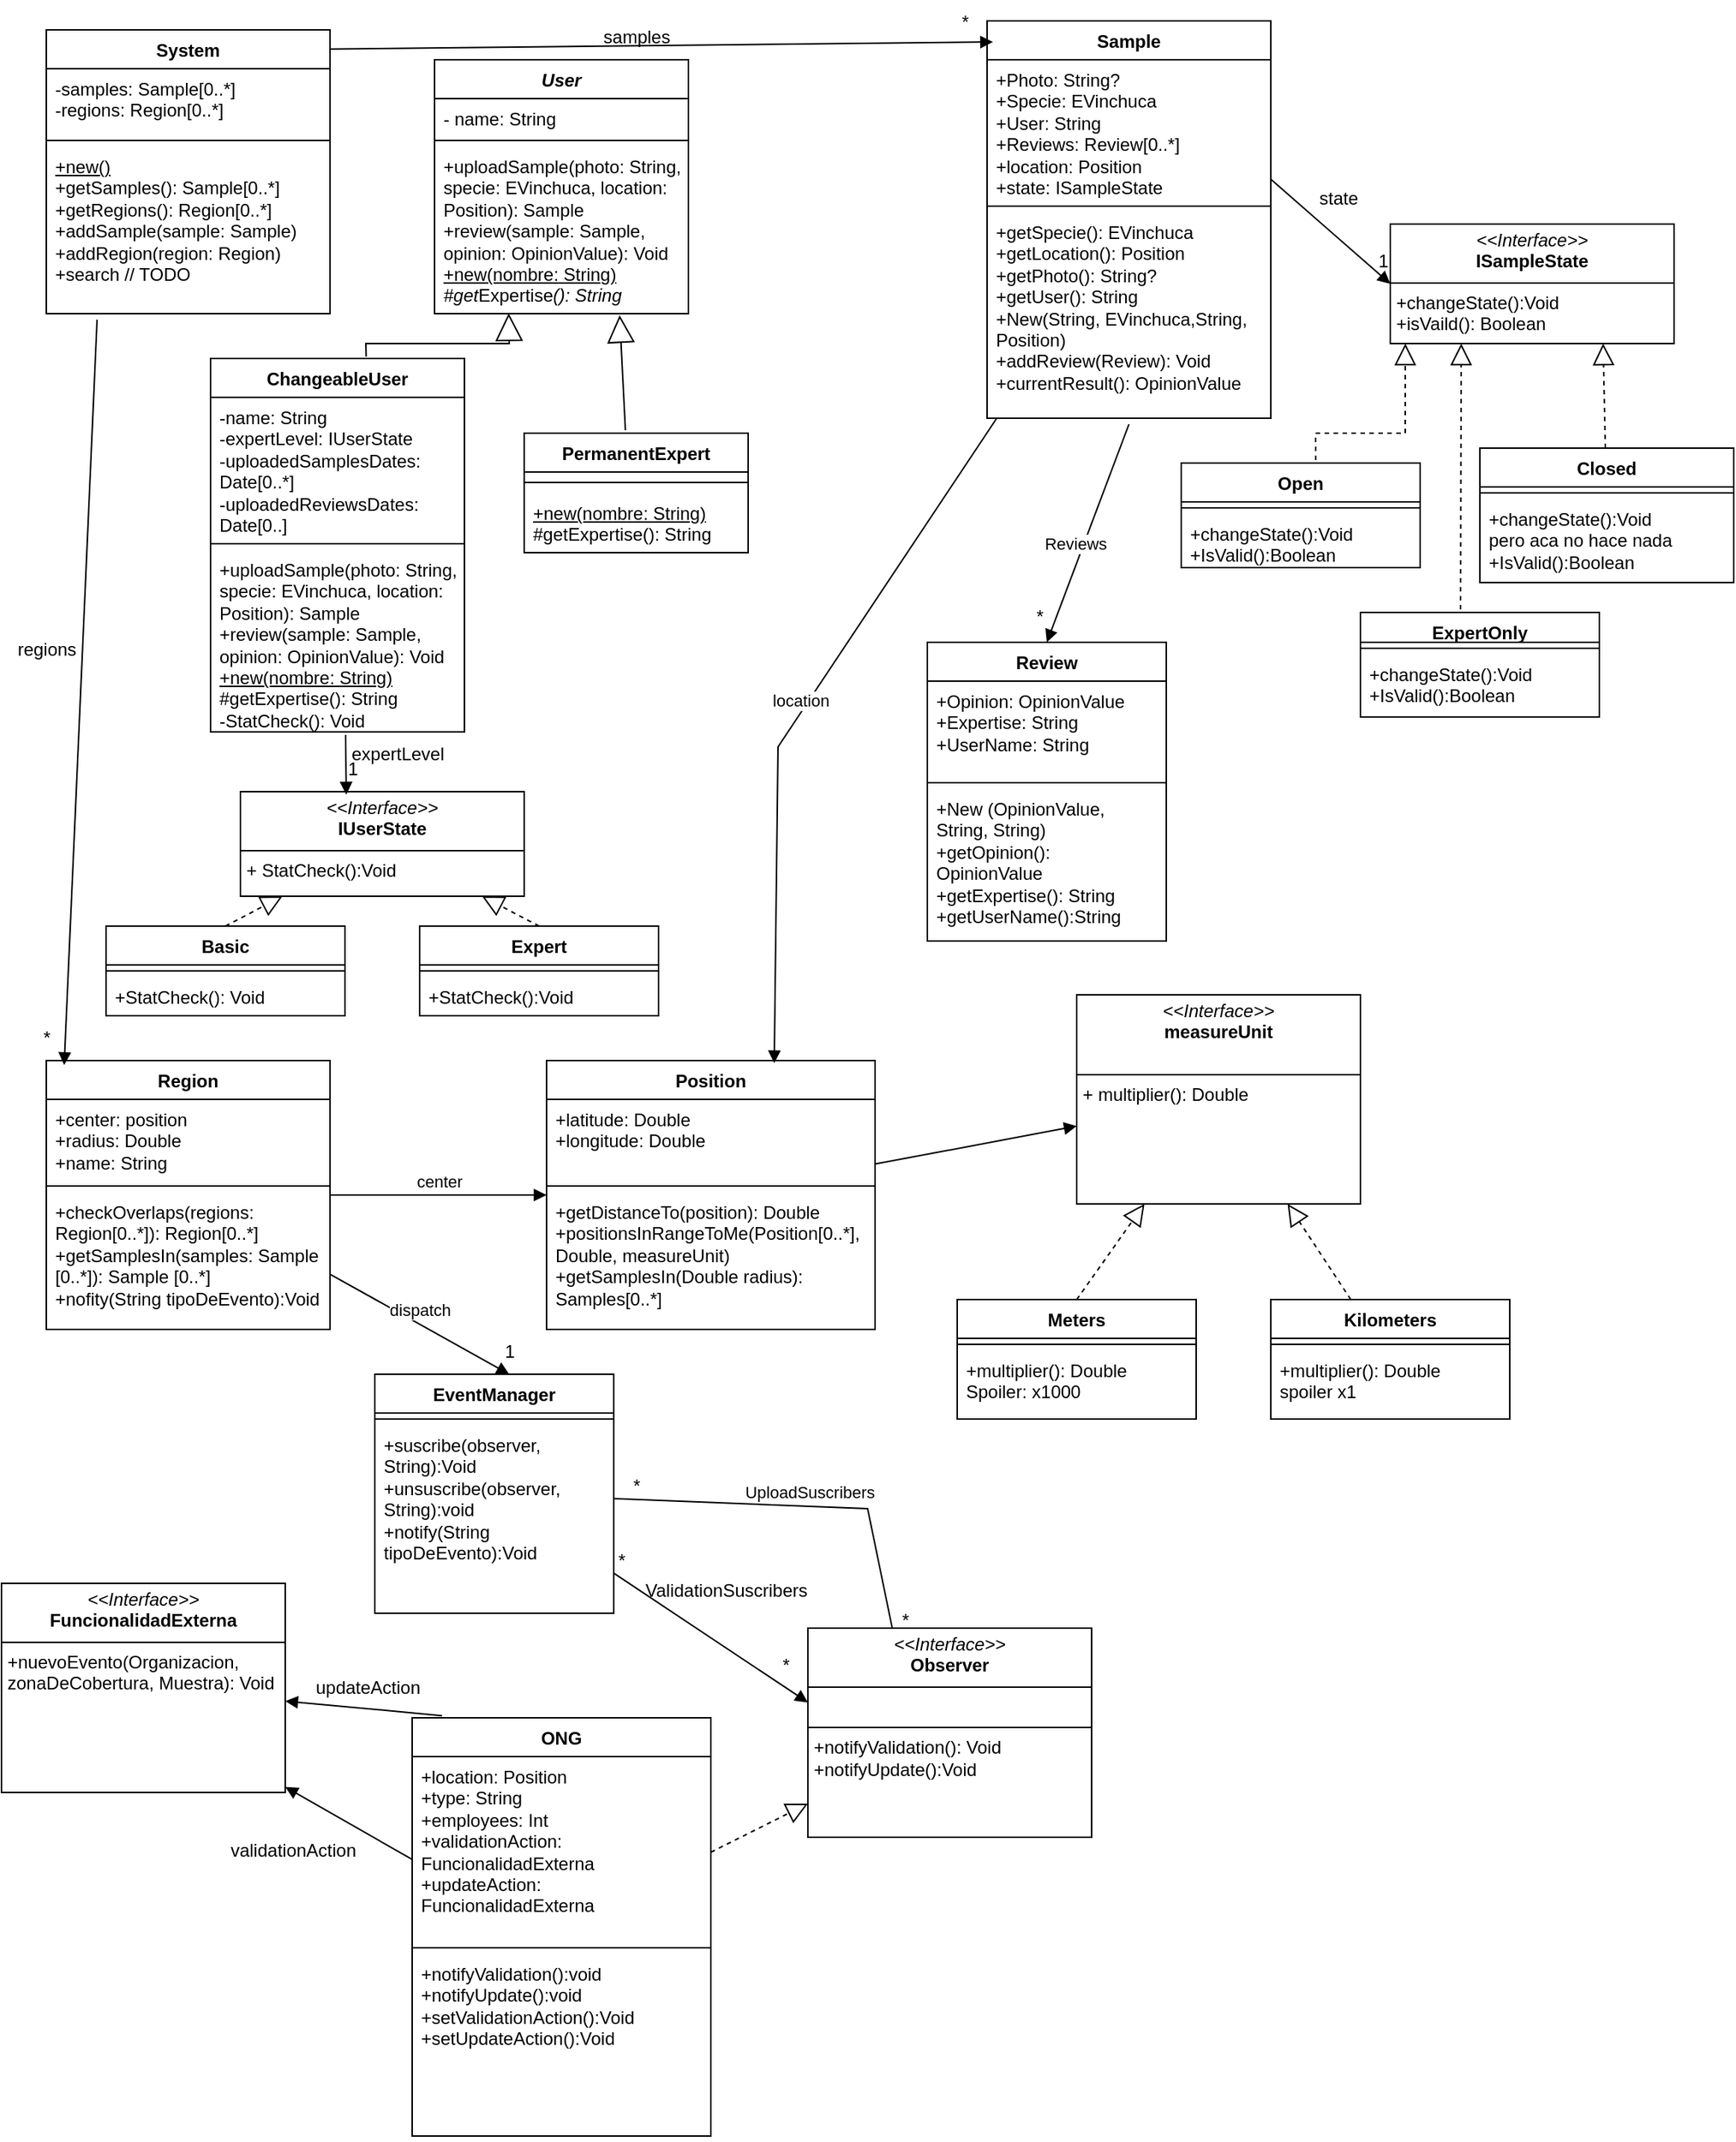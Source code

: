 <mxfile version="27.1.3">
  <diagram name="Page-1" id="e7e014a7-5840-1c2e-5031-d8a46d1fe8dd">
    <mxGraphModel dx="758" dy="395" grid="1" gridSize="10" guides="1" tooltips="1" connect="1" arrows="1" fold="1" page="1" pageScale="1" pageWidth="1169" pageHeight="826" background="none" math="0" shadow="0">
      <root>
        <mxCell id="0" />
        <mxCell id="1" parent="0" />
        <mxCell id="tpPkytNEo6JOt0em_wwv-42" value="ChangeableUser" style="swimlane;fontStyle=1;align=center;verticalAlign=top;childLayout=stackLayout;horizontal=1;startSize=26;horizontalStack=0;resizeParent=1;resizeParentMax=0;resizeLast=0;collapsible=1;marginBottom=0;whiteSpace=wrap;html=1;" parent="1" vertex="1">
          <mxGeometry x="140" y="240" width="170" height="250" as="geometry" />
        </mxCell>
        <mxCell id="tpPkytNEo6JOt0em_wwv-43" value="-name: String&lt;div&gt;-expertLevel: IUserState&lt;/div&gt;&lt;div&gt;-uploadedSamplesDates: Date[0..*]&lt;/div&gt;&lt;div&gt;-uploadedReviewsDates:&lt;br&gt;Date[0..]&lt;/div&gt;" style="text;strokeColor=none;fillColor=none;align=left;verticalAlign=top;spacingLeft=4;spacingRight=4;overflow=hidden;rotatable=0;points=[[0,0.5],[1,0.5]];portConstraint=eastwest;whiteSpace=wrap;html=1;" parent="tpPkytNEo6JOt0em_wwv-42" vertex="1">
          <mxGeometry y="26" width="170" height="94" as="geometry" />
        </mxCell>
        <mxCell id="tpPkytNEo6JOt0em_wwv-44" value="" style="line;strokeWidth=1;fillColor=none;align=left;verticalAlign=middle;spacingTop=-1;spacingLeft=3;spacingRight=3;rotatable=0;labelPosition=right;points=[];portConstraint=eastwest;strokeColor=inherit;" parent="tpPkytNEo6JOt0em_wwv-42" vertex="1">
          <mxGeometry y="120" width="170" height="8" as="geometry" />
        </mxCell>
        <mxCell id="tpPkytNEo6JOt0em_wwv-45" value="+uploadSample(photo: String, specie: EVinchuca, location: Position): Sample&lt;div&gt;+review(sample: Sample, opinion: OpinionValue): Void&amp;nbsp;&lt;/div&gt;&lt;div&gt;&lt;u style=&quot;background-color: transparent; color: light-dark(rgb(0, 0, 0), rgb(255, 255, 255));&quot;&gt;+new(nombre: String)&lt;/u&gt;&lt;/div&gt;&lt;div&gt;#getExpertise(): String&lt;br&gt;&lt;div&gt;-StatCheck(): Void&lt;/div&gt;&lt;div&gt;&lt;br&gt;&lt;/div&gt;&lt;u&gt;&lt;/u&gt;&lt;/div&gt;" style="text;strokeColor=none;fillColor=none;align=left;verticalAlign=top;spacingLeft=4;spacingRight=4;overflow=hidden;rotatable=0;points=[[0,0.5],[1,0.5]];portConstraint=eastwest;whiteSpace=wrap;html=1;" parent="tpPkytNEo6JOt0em_wwv-42" vertex="1">
          <mxGeometry y="128" width="170" height="122" as="geometry" />
        </mxCell>
        <mxCell id="tpPkytNEo6JOt0em_wwv-70" value="PermanentExpert" style="swimlane;fontStyle=1;align=center;verticalAlign=top;childLayout=stackLayout;horizontal=1;startSize=26;horizontalStack=0;resizeParent=1;resizeParentMax=0;resizeLast=0;collapsible=1;marginBottom=0;whiteSpace=wrap;html=1;" parent="1" vertex="1">
          <mxGeometry x="350" y="290" width="150" height="80" as="geometry" />
        </mxCell>
        <mxCell id="tpPkytNEo6JOt0em_wwv-72" value="" style="line;strokeWidth=1;fillColor=none;align=left;verticalAlign=middle;spacingTop=-1;spacingLeft=3;spacingRight=3;rotatable=0;labelPosition=right;points=[];portConstraint=eastwest;strokeColor=inherit;" parent="tpPkytNEo6JOt0em_wwv-70" vertex="1">
          <mxGeometry y="26" width="150" height="14" as="geometry" />
        </mxCell>
        <mxCell id="tpPkytNEo6JOt0em_wwv-73" value="&lt;u&gt;+new(nombre: String)&lt;/u&gt;&lt;div&gt;#getExpertise(): String&lt;u&gt;&lt;/u&gt;&lt;/div&gt;" style="text;strokeColor=none;fillColor=none;align=left;verticalAlign=top;spacingLeft=4;spacingRight=4;overflow=hidden;rotatable=0;points=[[0,0.5],[1,0.5]];portConstraint=eastwest;whiteSpace=wrap;html=1;" parent="tpPkytNEo6JOt0em_wwv-70" vertex="1">
          <mxGeometry y="40" width="150" height="40" as="geometry" />
        </mxCell>
        <mxCell id="tpPkytNEo6JOt0em_wwv-74" value="" style="endArrow=block;endSize=16;endFill=0;html=1;rounded=0;exitX=0.452;exitY=-0.025;exitDx=0;exitDy=0;exitPerimeter=0;entryX=0.729;entryY=1.009;entryDx=0;entryDy=0;entryPerimeter=0;" parent="1" source="tpPkytNEo6JOt0em_wwv-70" target="BQdXxYl9WR7NeATj-TeP-13" edge="1">
          <mxGeometry x="-0.013" width="160" relative="1" as="geometry">
            <mxPoint x="410" y="210" as="sourcePoint" />
            <mxPoint x="306" y="230" as="targetPoint" />
            <mxPoint as="offset" />
          </mxGeometry>
        </mxCell>
        <mxCell id="tpPkytNEo6JOt0em_wwv-77" value="Sample" style="swimlane;fontStyle=1;align=center;verticalAlign=top;childLayout=stackLayout;horizontal=1;startSize=26;horizontalStack=0;resizeParent=1;resizeParentMax=0;resizeLast=0;collapsible=1;marginBottom=0;whiteSpace=wrap;html=1;" parent="1" vertex="1">
          <mxGeometry x="660" y="14" width="190" height="266" as="geometry" />
        </mxCell>
        <mxCell id="tpPkytNEo6JOt0em_wwv-78" value="+Photo: String?&lt;div&gt;+Specie: EVinchuca&lt;br&gt;+User: String&lt;/div&gt;&lt;div&gt;+Reviews: Review[0..*]&lt;/div&gt;&lt;div&gt;+location: Position&lt;/div&gt;&lt;div&gt;+state: ISampleState&lt;/div&gt;" style="text;strokeColor=none;fillColor=none;align=left;verticalAlign=top;spacingLeft=4;spacingRight=4;overflow=hidden;rotatable=0;points=[[0,0.5],[1,0.5]];portConstraint=eastwest;whiteSpace=wrap;html=1;" parent="tpPkytNEo6JOt0em_wwv-77" vertex="1">
          <mxGeometry y="26" width="190" height="94" as="geometry" />
        </mxCell>
        <mxCell id="tpPkytNEo6JOt0em_wwv-79" value="" style="line;strokeWidth=1;fillColor=none;align=left;verticalAlign=middle;spacingTop=-1;spacingLeft=3;spacingRight=3;rotatable=0;labelPosition=right;points=[];portConstraint=eastwest;strokeColor=inherit;" parent="tpPkytNEo6JOt0em_wwv-77" vertex="1">
          <mxGeometry y="120" width="190" height="8" as="geometry" />
        </mxCell>
        <mxCell id="tpPkytNEo6JOt0em_wwv-80" value="+getSpecie(): EVinchuca&lt;div&gt;+getLocation(): Position&lt;/div&gt;&lt;div&gt;+getPhoto(): String?&lt;/div&gt;&lt;div&gt;+getUser(): String&lt;/div&gt;&lt;div&gt;+New(String, EVinchuca,String, Position)&lt;/div&gt;&lt;div&gt;+addReview(Review): Void&lt;br&gt;&lt;div&gt;+currentResult(): OpinionValue&lt;/div&gt;&lt;/div&gt;" style="text;strokeColor=none;fillColor=none;align=left;verticalAlign=top;spacingLeft=4;spacingRight=4;overflow=hidden;rotatable=0;points=[[0,0.5],[1,0.5]];portConstraint=eastwest;whiteSpace=wrap;html=1;" parent="tpPkytNEo6JOt0em_wwv-77" vertex="1">
          <mxGeometry y="128" width="190" height="138" as="geometry" />
        </mxCell>
        <mxCell id="tpPkytNEo6JOt0em_wwv-81" value="Review" style="swimlane;fontStyle=1;align=center;verticalAlign=top;childLayout=stackLayout;horizontal=1;startSize=26;horizontalStack=0;resizeParent=1;resizeParentMax=0;resizeLast=0;collapsible=1;marginBottom=0;whiteSpace=wrap;html=1;" parent="1" vertex="1">
          <mxGeometry x="620" y="430" width="160" height="200" as="geometry" />
        </mxCell>
        <mxCell id="tpPkytNEo6JOt0em_wwv-82" value="+Opinion: OpinionValue&lt;div&gt;+Expertise: String&lt;/div&gt;&lt;div&gt;+UserName: String&lt;/div&gt;" style="text;strokeColor=none;fillColor=none;align=left;verticalAlign=top;spacingLeft=4;spacingRight=4;overflow=hidden;rotatable=0;points=[[0,0.5],[1,0.5]];portConstraint=eastwest;whiteSpace=wrap;html=1;" parent="tpPkytNEo6JOt0em_wwv-81" vertex="1">
          <mxGeometry y="26" width="160" height="64" as="geometry" />
        </mxCell>
        <mxCell id="tpPkytNEo6JOt0em_wwv-83" value="" style="line;strokeWidth=1;fillColor=none;align=left;verticalAlign=middle;spacingTop=-1;spacingLeft=3;spacingRight=3;rotatable=0;labelPosition=right;points=[];portConstraint=eastwest;strokeColor=inherit;" parent="tpPkytNEo6JOt0em_wwv-81" vertex="1">
          <mxGeometry y="90" width="160" height="8" as="geometry" />
        </mxCell>
        <mxCell id="tpPkytNEo6JOt0em_wwv-84" value="+New (OpinionValue, String, String)&lt;div&gt;+getOpinion(): OpinionValue&lt;/div&gt;&lt;div&gt;+getExpertise(): String&lt;/div&gt;&lt;div&gt;+getUserName():String&lt;/div&gt;" style="text;strokeColor=none;fillColor=none;align=left;verticalAlign=top;spacingLeft=4;spacingRight=4;overflow=hidden;rotatable=0;points=[[0,0.5],[1,0.5]];portConstraint=eastwest;whiteSpace=wrap;html=1;" parent="tpPkytNEo6JOt0em_wwv-81" vertex="1">
          <mxGeometry y="98" width="160" height="102" as="geometry" />
        </mxCell>
        <mxCell id="tpPkytNEo6JOt0em_wwv-86" value="" style="html=1;verticalAlign=bottom;endArrow=block;curved=0;rounded=0;exitX=0.5;exitY=1.029;exitDx=0;exitDy=0;exitPerimeter=0;entryX=0.5;entryY=0;entryDx=0;entryDy=0;" parent="1" edge="1" target="tpPkytNEo6JOt0em_wwv-81" source="tpPkytNEo6JOt0em_wwv-80">
          <mxGeometry width="80" relative="1" as="geometry">
            <mxPoint x="679.5" y="325.996" as="sourcePoint" />
            <mxPoint x="680" y="427" as="targetPoint" />
          </mxGeometry>
        </mxCell>
        <mxCell id="tpPkytNEo6JOt0em_wwv-89" value="Reviews" style="edgeLabel;html=1;align=center;verticalAlign=middle;resizable=0;points=[];" parent="tpPkytNEo6JOt0em_wwv-86" vertex="1" connectable="0">
          <mxGeometry x="0.308" y="1" relative="1" as="geometry">
            <mxPoint x="-1" y="-16" as="offset" />
          </mxGeometry>
        </mxCell>
        <mxCell id="tpPkytNEo6JOt0em_wwv-90" value="*" style="text;html=1;align=center;verticalAlign=middle;resizable=0;points=[];autosize=1;strokeColor=none;fillColor=none;" parent="1" vertex="1">
          <mxGeometry x="680" y="398" width="30" height="30" as="geometry" />
        </mxCell>
        <mxCell id="tpPkytNEo6JOt0em_wwv-95" value="&lt;p style=&quot;margin:0px;margin-top:4px;text-align:center;&quot;&gt;&lt;i&gt;&amp;lt;&amp;lt;Interface&amp;gt;&amp;gt;&lt;/i&gt;&lt;br&gt;&lt;b&gt;IUserState&lt;/b&gt;&lt;/p&gt;&lt;hr size=&quot;1&quot; style=&quot;border-style:solid;&quot;&gt;&lt;p style=&quot;margin:0px;margin-left:4px;&quot;&gt;+ StatCheck():Void&lt;/p&gt;" style="verticalAlign=top;align=left;overflow=fill;html=1;whiteSpace=wrap;" parent="1" vertex="1">
          <mxGeometry x="160" y="530" width="190" height="70" as="geometry" />
        </mxCell>
        <mxCell id="tpPkytNEo6JOt0em_wwv-96" value="Expert" style="swimlane;fontStyle=1;align=center;verticalAlign=top;childLayout=stackLayout;horizontal=1;startSize=26;horizontalStack=0;resizeParent=1;resizeParentMax=0;resizeLast=0;collapsible=1;marginBottom=0;whiteSpace=wrap;html=1;" parent="1" vertex="1">
          <mxGeometry x="280" y="620" width="160" height="60" as="geometry" />
        </mxCell>
        <mxCell id="tpPkytNEo6JOt0em_wwv-98" value="" style="line;strokeWidth=1;fillColor=none;align=left;verticalAlign=middle;spacingTop=-1;spacingLeft=3;spacingRight=3;rotatable=0;labelPosition=right;points=[];portConstraint=eastwest;strokeColor=inherit;" parent="tpPkytNEo6JOt0em_wwv-96" vertex="1">
          <mxGeometry y="26" width="160" height="8" as="geometry" />
        </mxCell>
        <mxCell id="tpPkytNEo6JOt0em_wwv-99" value="+StatCheck():Void" style="text;strokeColor=none;fillColor=none;align=left;verticalAlign=top;spacingLeft=4;spacingRight=4;overflow=hidden;rotatable=0;points=[[0,0.5],[1,0.5]];portConstraint=eastwest;whiteSpace=wrap;html=1;" parent="tpPkytNEo6JOt0em_wwv-96" vertex="1">
          <mxGeometry y="34" width="160" height="26" as="geometry" />
        </mxCell>
        <mxCell id="tpPkytNEo6JOt0em_wwv-100" value="Basic" style="swimlane;fontStyle=1;align=center;verticalAlign=top;childLayout=stackLayout;horizontal=1;startSize=26;horizontalStack=0;resizeParent=1;resizeParentMax=0;resizeLast=0;collapsible=1;marginBottom=0;whiteSpace=wrap;html=1;" parent="1" vertex="1">
          <mxGeometry x="70" y="620" width="160" height="60" as="geometry" />
        </mxCell>
        <mxCell id="tpPkytNEo6JOt0em_wwv-102" value="" style="line;strokeWidth=1;fillColor=none;align=left;verticalAlign=middle;spacingTop=-1;spacingLeft=3;spacingRight=3;rotatable=0;labelPosition=right;points=[];portConstraint=eastwest;strokeColor=inherit;" parent="tpPkytNEo6JOt0em_wwv-100" vertex="1">
          <mxGeometry y="26" width="160" height="8" as="geometry" />
        </mxCell>
        <mxCell id="tpPkytNEo6JOt0em_wwv-103" value="+StatCheck(): Void" style="text;strokeColor=none;fillColor=none;align=left;verticalAlign=top;spacingLeft=4;spacingRight=4;overflow=hidden;rotatable=0;points=[[0,0.5],[1,0.5]];portConstraint=eastwest;whiteSpace=wrap;html=1;" parent="tpPkytNEo6JOt0em_wwv-100" vertex="1">
          <mxGeometry y="34" width="160" height="26" as="geometry" />
        </mxCell>
        <mxCell id="tpPkytNEo6JOt0em_wwv-106" value="" style="endArrow=block;dashed=1;endFill=0;endSize=12;html=1;rounded=0;exitX=0.5;exitY=0;exitDx=0;exitDy=0;" parent="1" source="tpPkytNEo6JOt0em_wwv-100" target="tpPkytNEo6JOt0em_wwv-95" edge="1">
          <mxGeometry width="160" relative="1" as="geometry">
            <mxPoint x="340" y="330" as="sourcePoint" />
            <mxPoint x="500" y="330" as="targetPoint" />
          </mxGeometry>
        </mxCell>
        <mxCell id="tpPkytNEo6JOt0em_wwv-108" value="" style="endArrow=block;dashed=1;endFill=0;endSize=12;html=1;rounded=0;exitX=0.5;exitY=0;exitDx=0;exitDy=0;" parent="1" source="tpPkytNEo6JOt0em_wwv-96" target="tpPkytNEo6JOt0em_wwv-95" edge="1">
          <mxGeometry width="160" relative="1" as="geometry">
            <mxPoint x="340" y="330" as="sourcePoint" />
            <mxPoint x="500" y="330" as="targetPoint" />
          </mxGeometry>
        </mxCell>
        <mxCell id="tpPkytNEo6JOt0em_wwv-114" value="&lt;p style=&quot;margin:0px;margin-top:4px;text-align:center;&quot;&gt;&lt;i&gt;&amp;lt;&amp;lt;Interface&amp;gt;&amp;gt;&lt;/i&gt;&lt;br&gt;&lt;b&gt;ISampleState&lt;/b&gt;&lt;/p&gt;&lt;hr size=&quot;1&quot; style=&quot;border-style:solid;&quot;&gt;&lt;p style=&quot;margin:0px;margin-left:4px;&quot;&gt;+changeState():Void&lt;/p&gt;&lt;p style=&quot;margin:0px;margin-left:4px;&quot;&gt;+isVaild(): Boolean&lt;/p&gt;" style="verticalAlign=top;align=left;overflow=fill;html=1;whiteSpace=wrap;" parent="1" vertex="1">
          <mxGeometry x="930" y="150" width="190" height="80" as="geometry" />
        </mxCell>
        <mxCell id="tpPkytNEo6JOt0em_wwv-115" value="" style="endArrow=block;dashed=1;endFill=0;endSize=12;html=1;rounded=0;exitX=0.563;exitY=-0.029;exitDx=0;exitDy=0;exitPerimeter=0;entryX=0.053;entryY=1;entryDx=0;entryDy=0;entryPerimeter=0;" parent="1" target="tpPkytNEo6JOt0em_wwv-114" edge="1" source="tpPkytNEo6JOt0em_wwv-120">
          <mxGeometry width="160" relative="1" as="geometry">
            <mxPoint x="860" y="260" as="sourcePoint" />
            <mxPoint x="940" y="240" as="targetPoint" />
            <Array as="points">
              <mxPoint x="880" y="290" />
              <mxPoint x="940" y="290" />
            </Array>
          </mxGeometry>
        </mxCell>
        <mxCell id="tpPkytNEo6JOt0em_wwv-116" value="" style="endArrow=block;dashed=1;endFill=0;endSize=12;html=1;rounded=0;exitX=0.419;exitY=-0.029;exitDx=0;exitDy=0;exitPerimeter=0;entryX=0.25;entryY=1;entryDx=0;entryDy=0;" parent="1" target="tpPkytNEo6JOt0em_wwv-114" edge="1" source="tpPkytNEo6JOt0em_wwv-117">
          <mxGeometry width="160" relative="1" as="geometry">
            <mxPoint x="1050" y="260" as="sourcePoint" />
            <mxPoint x="964" y="190" as="targetPoint" />
          </mxGeometry>
        </mxCell>
        <mxCell id="tpPkytNEo6JOt0em_wwv-117" value="ExpertOnly" style="swimlane;fontStyle=1;align=center;verticalAlign=top;childLayout=stackLayout;horizontal=1;startSize=20;horizontalStack=0;resizeParent=1;resizeParentMax=0;resizeLast=0;collapsible=1;marginBottom=0;whiteSpace=wrap;html=1;" parent="1" vertex="1">
          <mxGeometry x="910" y="410" width="160" height="70" as="geometry" />
        </mxCell>
        <mxCell id="tpPkytNEo6JOt0em_wwv-118" value="" style="line;strokeWidth=1;fillColor=none;align=left;verticalAlign=middle;spacingTop=-1;spacingLeft=3;spacingRight=3;rotatable=0;labelPosition=right;points=[];portConstraint=eastwest;strokeColor=inherit;" parent="tpPkytNEo6JOt0em_wwv-117" vertex="1">
          <mxGeometry y="20" width="160" height="8" as="geometry" />
        </mxCell>
        <mxCell id="tpPkytNEo6JOt0em_wwv-119" value="+changeState():Void&lt;div&gt;+IsValid():Boolean&lt;/div&gt;" style="text;strokeColor=none;fillColor=none;align=left;verticalAlign=top;spacingLeft=4;spacingRight=4;overflow=hidden;rotatable=0;points=[[0,0.5],[1,0.5]];portConstraint=eastwest;whiteSpace=wrap;html=1;" parent="tpPkytNEo6JOt0em_wwv-117" vertex="1">
          <mxGeometry y="28" width="160" height="42" as="geometry" />
        </mxCell>
        <mxCell id="tpPkytNEo6JOt0em_wwv-120" value="Open" style="swimlane;fontStyle=1;align=center;verticalAlign=top;childLayout=stackLayout;horizontal=1;startSize=26;horizontalStack=0;resizeParent=1;resizeParentMax=0;resizeLast=0;collapsible=1;marginBottom=0;whiteSpace=wrap;html=1;" parent="1" vertex="1">
          <mxGeometry x="790" y="310" width="160" height="70" as="geometry" />
        </mxCell>
        <mxCell id="tpPkytNEo6JOt0em_wwv-121" value="" style="line;strokeWidth=1;fillColor=none;align=left;verticalAlign=middle;spacingTop=-1;spacingLeft=3;spacingRight=3;rotatable=0;labelPosition=right;points=[];portConstraint=eastwest;strokeColor=inherit;" parent="tpPkytNEo6JOt0em_wwv-120" vertex="1">
          <mxGeometry y="26" width="160" height="8" as="geometry" />
        </mxCell>
        <mxCell id="tpPkytNEo6JOt0em_wwv-122" value="+changeState():Void&lt;div&gt;+IsValid():Boolean&lt;/div&gt;" style="text;strokeColor=none;fillColor=none;align=left;verticalAlign=top;spacingLeft=4;spacingRight=4;overflow=hidden;rotatable=0;points=[[0,0.5],[1,0.5]];portConstraint=eastwest;whiteSpace=wrap;html=1;" parent="tpPkytNEo6JOt0em_wwv-120" vertex="1">
          <mxGeometry y="34" width="160" height="36" as="geometry" />
        </mxCell>
        <mxCell id="tpPkytNEo6JOt0em_wwv-124" value="" style="html=1;verticalAlign=bottom;endArrow=block;curved=0;rounded=0;exitX=1;exitY=0.851;exitDx=0;exitDy=0;exitPerimeter=0;entryX=0;entryY=0.5;entryDx=0;entryDy=0;" parent="1" source="tpPkytNEo6JOt0em_wwv-78" target="tpPkytNEo6JOt0em_wwv-114" edge="1">
          <mxGeometry width="80" relative="1" as="geometry">
            <mxPoint x="890" y="110" as="sourcePoint" />
            <mxPoint x="880" y="140" as="targetPoint" />
          </mxGeometry>
        </mxCell>
        <mxCell id="tpPkytNEo6JOt0em_wwv-125" value="Closed" style="swimlane;fontStyle=1;align=center;verticalAlign=top;childLayout=stackLayout;horizontal=1;startSize=26;horizontalStack=0;resizeParent=1;resizeParentMax=0;resizeLast=0;collapsible=1;marginBottom=0;whiteSpace=wrap;html=1;" parent="1" vertex="1">
          <mxGeometry x="990" y="300" width="170" height="90" as="geometry" />
        </mxCell>
        <mxCell id="tpPkytNEo6JOt0em_wwv-127" value="" style="line;strokeWidth=1;fillColor=none;align=left;verticalAlign=middle;spacingTop=-1;spacingLeft=3;spacingRight=3;rotatable=0;labelPosition=right;points=[];portConstraint=eastwest;strokeColor=inherit;" parent="tpPkytNEo6JOt0em_wwv-125" vertex="1">
          <mxGeometry y="26" width="170" height="8" as="geometry" />
        </mxCell>
        <mxCell id="tpPkytNEo6JOt0em_wwv-128" value="+changeState():Void&lt;div&gt;pero aca no hace nada&lt;/div&gt;&lt;div&gt;+IsValid():Boolean&lt;/div&gt;" style="text;strokeColor=none;fillColor=none;align=left;verticalAlign=top;spacingLeft=4;spacingRight=4;overflow=hidden;rotatable=0;points=[[0,0.5],[1,0.5]];portConstraint=eastwest;whiteSpace=wrap;html=1;" parent="tpPkytNEo6JOt0em_wwv-125" vertex="1">
          <mxGeometry y="34" width="170" height="56" as="geometry" />
        </mxCell>
        <mxCell id="tpPkytNEo6JOt0em_wwv-129" value="" style="endArrow=block;dashed=1;endFill=0;endSize=12;html=1;rounded=0;entryX=0.75;entryY=1;entryDx=0;entryDy=0;" parent="1" source="tpPkytNEo6JOt0em_wwv-125" target="tpPkytNEo6JOt0em_wwv-114" edge="1">
          <mxGeometry width="160" relative="1" as="geometry">
            <mxPoint x="930" y="413" as="sourcePoint" />
            <mxPoint x="1090" y="413" as="targetPoint" />
          </mxGeometry>
        </mxCell>
        <mxCell id="tpPkytNEo6JOt0em_wwv-134" value="Region" style="swimlane;fontStyle=1;align=center;verticalAlign=top;childLayout=stackLayout;horizontal=1;startSize=26;horizontalStack=0;resizeParent=1;resizeParentMax=0;resizeLast=0;collapsible=1;marginBottom=0;whiteSpace=wrap;html=1;" parent="1" vertex="1">
          <mxGeometry x="30" y="710" width="190" height="180" as="geometry" />
        </mxCell>
        <mxCell id="tpPkytNEo6JOt0em_wwv-135" value="+center: position&lt;div&gt;+radius: Double&lt;/div&gt;&lt;div&gt;+name: String&lt;/div&gt;" style="text;strokeColor=none;fillColor=none;align=left;verticalAlign=top;spacingLeft=4;spacingRight=4;overflow=hidden;rotatable=0;points=[[0,0.5],[1,0.5]];portConstraint=eastwest;whiteSpace=wrap;html=1;" parent="tpPkytNEo6JOt0em_wwv-134" vertex="1">
          <mxGeometry y="26" width="190" height="54" as="geometry" />
        </mxCell>
        <mxCell id="tpPkytNEo6JOt0em_wwv-136" value="" style="line;strokeWidth=1;fillColor=none;align=left;verticalAlign=middle;spacingTop=-1;spacingLeft=3;spacingRight=3;rotatable=0;labelPosition=right;points=[];portConstraint=eastwest;strokeColor=inherit;" parent="tpPkytNEo6JOt0em_wwv-134" vertex="1">
          <mxGeometry y="80" width="190" height="8" as="geometry" />
        </mxCell>
        <mxCell id="tpPkytNEo6JOt0em_wwv-137" value="+checkOverlaps(regions: Region[0..*]): Region[0..*]&lt;div&gt;+getSamplesIn(samples:&amp;nbsp;&lt;span style=&quot;background-color: transparent; color: light-dark(rgb(0, 0, 0), rgb(255, 255, 255));&quot;&gt;Sample [0..*]&lt;/span&gt;&lt;span style=&quot;background-color: transparent; color: light-dark(rgb(0, 0, 0), rgb(255, 255, 255));&quot;&gt;): Sample [0..*]&lt;/span&gt;&lt;/div&gt;&lt;div&gt;+nofity(String tipoDeEvento):Void&lt;/div&gt;" style="text;strokeColor=none;fillColor=none;align=left;verticalAlign=top;spacingLeft=4;spacingRight=4;overflow=hidden;rotatable=0;points=[[0,0.5],[1,0.5]];portConstraint=eastwest;whiteSpace=wrap;html=1;" parent="tpPkytNEo6JOt0em_wwv-134" vertex="1">
          <mxGeometry y="88" width="190" height="92" as="geometry" />
        </mxCell>
        <mxCell id="tpPkytNEo6JOt0em_wwv-154" value="" style="html=1;verticalAlign=bottom;endArrow=block;curved=0;rounded=0;entryX=0.021;entryY=0.053;entryDx=0;entryDy=0;entryPerimeter=0;exitX=0.984;exitY=0.068;exitDx=0;exitDy=0;exitPerimeter=0;" parent="1" source="BQdXxYl9WR7NeATj-TeP-1" target="tpPkytNEo6JOt0em_wwv-77" edge="1">
          <mxGeometry width="80" relative="1" as="geometry">
            <mxPoint x="230" y="30" as="sourcePoint" />
            <mxPoint x="540" y="412" as="targetPoint" />
          </mxGeometry>
        </mxCell>
        <mxCell id="tpPkytNEo6JOt0em_wwv-155" value="samples" style="text;html=1;align=center;verticalAlign=middle;resizable=0;points=[];autosize=1;strokeColor=none;fillColor=none;" parent="1" vertex="1">
          <mxGeometry x="390" y="10" width="70" height="30" as="geometry" />
        </mxCell>
        <mxCell id="tpPkytNEo6JOt0em_wwv-159" value="*" style="text;html=1;align=center;verticalAlign=middle;resizable=0;points=[];autosize=1;strokeColor=none;fillColor=none;" parent="1" vertex="1">
          <mxGeometry x="630" width="30" height="30" as="geometry" />
        </mxCell>
        <mxCell id="tpPkytNEo6JOt0em_wwv-160" value="Position" style="swimlane;fontStyle=1;align=center;verticalAlign=top;childLayout=stackLayout;horizontal=1;startSize=26;horizontalStack=0;resizeParent=1;resizeParentMax=0;resizeLast=0;collapsible=1;marginBottom=0;whiteSpace=wrap;html=1;" parent="1" vertex="1">
          <mxGeometry x="365" y="710" width="220" height="180" as="geometry" />
        </mxCell>
        <mxCell id="tpPkytNEo6JOt0em_wwv-161" value="+latitude: Double&lt;div&gt;+longitude: Double&lt;/div&gt;" style="text;strokeColor=none;fillColor=none;align=left;verticalAlign=top;spacingLeft=4;spacingRight=4;overflow=hidden;rotatable=0;points=[[0,0.5],[1,0.5]];portConstraint=eastwest;whiteSpace=wrap;html=1;" parent="tpPkytNEo6JOt0em_wwv-160" vertex="1">
          <mxGeometry y="26" width="220" height="54" as="geometry" />
        </mxCell>
        <mxCell id="tpPkytNEo6JOt0em_wwv-162" value="" style="line;strokeWidth=1;fillColor=none;align=left;verticalAlign=middle;spacingTop=-1;spacingLeft=3;spacingRight=3;rotatable=0;labelPosition=right;points=[];portConstraint=eastwest;strokeColor=inherit;" parent="tpPkytNEo6JOt0em_wwv-160" vertex="1">
          <mxGeometry y="80" width="220" height="8" as="geometry" />
        </mxCell>
        <mxCell id="tpPkytNEo6JOt0em_wwv-163" value="+getDistanceTo(position): Double&lt;div&gt;+positionsInRangeToMe(Position[0..*], Double, measureUnit)&lt;/div&gt;&lt;div&gt;+getSamplesIn(Double radius): Samples[0..*]&lt;/div&gt;" style="text;strokeColor=none;fillColor=none;align=left;verticalAlign=top;spacingLeft=4;spacingRight=4;overflow=hidden;rotatable=0;points=[[0,0.5],[1,0.5]];portConstraint=eastwest;whiteSpace=wrap;html=1;" parent="tpPkytNEo6JOt0em_wwv-160" vertex="1">
          <mxGeometry y="88" width="220" height="92" as="geometry" />
        </mxCell>
        <mxCell id="tpPkytNEo6JOt0em_wwv-165" value="Meters" style="swimlane;fontStyle=1;align=center;verticalAlign=top;childLayout=stackLayout;horizontal=1;startSize=26;horizontalStack=0;resizeParent=1;resizeParentMax=0;resizeLast=0;collapsible=1;marginBottom=0;whiteSpace=wrap;html=1;" parent="1" vertex="1">
          <mxGeometry x="640" y="870" width="160" height="80" as="geometry" />
        </mxCell>
        <mxCell id="tpPkytNEo6JOt0em_wwv-167" value="" style="line;strokeWidth=1;fillColor=none;align=left;verticalAlign=middle;spacingTop=-1;spacingLeft=3;spacingRight=3;rotatable=0;labelPosition=right;points=[];portConstraint=eastwest;strokeColor=inherit;" parent="tpPkytNEo6JOt0em_wwv-165" vertex="1">
          <mxGeometry y="26" width="160" height="8" as="geometry" />
        </mxCell>
        <mxCell id="tpPkytNEo6JOt0em_wwv-168" value="+multiplier(): Double&amp;nbsp;&lt;div&gt;Spoiler: x1000&lt;/div&gt;" style="text;strokeColor=none;fillColor=none;align=left;verticalAlign=top;spacingLeft=4;spacingRight=4;overflow=hidden;rotatable=0;points=[[0,0.5],[1,0.5]];portConstraint=eastwest;whiteSpace=wrap;html=1;" parent="tpPkytNEo6JOt0em_wwv-165" vertex="1">
          <mxGeometry y="34" width="160" height="46" as="geometry" />
        </mxCell>
        <mxCell id="tpPkytNEo6JOt0em_wwv-169" value="Kilometers" style="swimlane;fontStyle=1;align=center;verticalAlign=top;childLayout=stackLayout;horizontal=1;startSize=26;horizontalStack=0;resizeParent=1;resizeParentMax=0;resizeLast=0;collapsible=1;marginBottom=0;whiteSpace=wrap;html=1;" parent="1" vertex="1">
          <mxGeometry x="850" y="870" width="160" height="80" as="geometry" />
        </mxCell>
        <mxCell id="tpPkytNEo6JOt0em_wwv-171" value="" style="line;strokeWidth=1;fillColor=none;align=left;verticalAlign=middle;spacingTop=-1;spacingLeft=3;spacingRight=3;rotatable=0;labelPosition=right;points=[];portConstraint=eastwest;strokeColor=inherit;" parent="tpPkytNEo6JOt0em_wwv-169" vertex="1">
          <mxGeometry y="26" width="160" height="8" as="geometry" />
        </mxCell>
        <mxCell id="tpPkytNEo6JOt0em_wwv-172" value="+multiplier(): Double&lt;br&gt;spoiler x1" style="text;strokeColor=none;fillColor=none;align=left;verticalAlign=top;spacingLeft=4;spacingRight=4;overflow=hidden;rotatable=0;points=[[0,0.5],[1,0.5]];portConstraint=eastwest;whiteSpace=wrap;html=1;" parent="tpPkytNEo6JOt0em_wwv-169" vertex="1">
          <mxGeometry y="34" width="160" height="46" as="geometry" />
        </mxCell>
        <mxCell id="tpPkytNEo6JOt0em_wwv-173" value="&lt;p style=&quot;margin:0px;margin-top:4px;text-align:center;&quot;&gt;&lt;i&gt;&amp;lt;&amp;lt;Interface&amp;gt;&amp;gt;&lt;/i&gt;&lt;br&gt;&lt;b&gt;measureUnit&lt;/b&gt;&lt;/p&gt;&lt;br&gt;&lt;hr size=&quot;1&quot; style=&quot;border-style:solid;&quot;&gt;&lt;p style=&quot;margin:0px;margin-left:4px;&quot;&gt;+ multiplier(): Double&lt;/p&gt;" style="verticalAlign=top;align=left;overflow=fill;html=1;whiteSpace=wrap;" parent="1" vertex="1">
          <mxGeometry x="720" y="666" width="190" height="140" as="geometry" />
        </mxCell>
        <mxCell id="tpPkytNEo6JOt0em_wwv-175" value="" style="endArrow=block;dashed=1;endFill=0;endSize=12;html=1;rounded=0;exitX=0.5;exitY=0;exitDx=0;exitDy=0;" parent="1" source="tpPkytNEo6JOt0em_wwv-165" target="tpPkytNEo6JOt0em_wwv-173" edge="1">
          <mxGeometry width="160" relative="1" as="geometry">
            <mxPoint x="440" y="790" as="sourcePoint" />
            <mxPoint x="600" y="790" as="targetPoint" />
          </mxGeometry>
        </mxCell>
        <mxCell id="tpPkytNEo6JOt0em_wwv-176" value="" style="endArrow=block;dashed=1;endFill=0;endSize=12;html=1;rounded=0;" parent="1" source="tpPkytNEo6JOt0em_wwv-169" target="tpPkytNEo6JOt0em_wwv-173" edge="1">
          <mxGeometry width="160" relative="1" as="geometry">
            <mxPoint x="560" y="860" as="sourcePoint" />
            <mxPoint x="604" y="810" as="targetPoint" />
          </mxGeometry>
        </mxCell>
        <mxCell id="tpPkytNEo6JOt0em_wwv-178" value="" style="html=1;verticalAlign=bottom;endArrow=block;curved=0;rounded=0;" parent="1" source="tpPkytNEo6JOt0em_wwv-160" target="tpPkytNEo6JOt0em_wwv-173" edge="1">
          <mxGeometry width="80" relative="1" as="geometry">
            <mxPoint x="330" y="825" as="sourcePoint" />
            <mxPoint x="410" y="825" as="targetPoint" />
          </mxGeometry>
        </mxCell>
        <mxCell id="tpPkytNEo6JOt0em_wwv-179" value="center" style="html=1;verticalAlign=bottom;endArrow=block;curved=0;rounded=0;" parent="1" source="tpPkytNEo6JOt0em_wwv-134" target="tpPkytNEo6JOt0em_wwv-160" edge="1">
          <mxGeometry width="80" relative="1" as="geometry">
            <mxPoint x="230" y="840" as="sourcePoint" />
            <mxPoint x="310" y="840" as="targetPoint" />
          </mxGeometry>
        </mxCell>
        <mxCell id="tpPkytNEo6JOt0em_wwv-180" value="location" style="html=1;verticalAlign=bottom;endArrow=block;curved=0;rounded=0;entryX=0.693;entryY=0.01;entryDx=0;entryDy=0;entryPerimeter=0;" parent="1" source="tpPkytNEo6JOt0em_wwv-77" target="tpPkytNEo6JOt0em_wwv-160" edge="1">
          <mxGeometry width="80" relative="1" as="geometry">
            <mxPoint x="460" y="360" as="sourcePoint" />
            <mxPoint x="540" y="360" as="targetPoint" />
            <Array as="points">
              <mxPoint x="520" y="500" />
            </Array>
          </mxGeometry>
        </mxCell>
        <mxCell id="tpPkytNEo6JOt0em_wwv-189" value="&lt;p style=&quot;margin:0px;margin-top:4px;text-align:center;&quot;&gt;&lt;i&gt;&amp;lt;&amp;lt;Interface&amp;gt;&amp;gt;&lt;/i&gt;&lt;br&gt;&lt;b&gt;FuncionalidadExterna&lt;/b&gt;&lt;/p&gt;&lt;hr size=&quot;1&quot; style=&quot;border-style:solid;&quot;&gt;&lt;p style=&quot;margin:0px;margin-left:4px;&quot;&gt;&lt;/p&gt;&lt;p style=&quot;margin:0px;margin-left:4px;&quot;&gt;+nuevoEvento(Organizacion, zonaDeCobertura, Muestra): Void&lt;/p&gt;" style="verticalAlign=top;align=left;overflow=fill;html=1;whiteSpace=wrap;" parent="1" vertex="1">
          <mxGeometry y="1060" width="190" height="140" as="geometry" />
        </mxCell>
        <mxCell id="tpPkytNEo6JOt0em_wwv-190" value="EventManager" style="swimlane;fontStyle=1;align=center;verticalAlign=top;childLayout=stackLayout;horizontal=1;startSize=26;horizontalStack=0;resizeParent=1;resizeParentMax=0;resizeLast=0;collapsible=1;marginBottom=0;whiteSpace=wrap;html=1;" parent="1" vertex="1">
          <mxGeometry x="250" y="920" width="160" height="160" as="geometry" />
        </mxCell>
        <mxCell id="tpPkytNEo6JOt0em_wwv-192" value="" style="line;strokeWidth=1;fillColor=none;align=left;verticalAlign=middle;spacingTop=-1;spacingLeft=3;spacingRight=3;rotatable=0;labelPosition=right;points=[];portConstraint=eastwest;strokeColor=inherit;" parent="tpPkytNEo6JOt0em_wwv-190" vertex="1">
          <mxGeometry y="26" width="160" height="8" as="geometry" />
        </mxCell>
        <mxCell id="tpPkytNEo6JOt0em_wwv-193" value="+suscribe(observer, String):Void&lt;div&gt;+unsuscribe(observer, String):void&lt;/div&gt;&lt;div&gt;+notify(String tipoDeEvento):Void&lt;/div&gt;" style="text;strokeColor=none;fillColor=none;align=left;verticalAlign=top;spacingLeft=4;spacingRight=4;overflow=hidden;rotatable=0;points=[[0,0.5],[1,0.5]];portConstraint=eastwest;whiteSpace=wrap;html=1;" parent="tpPkytNEo6JOt0em_wwv-190" vertex="1">
          <mxGeometry y="34" width="160" height="126" as="geometry" />
        </mxCell>
        <mxCell id="tpPkytNEo6JOt0em_wwv-199" value="dispatch" style="html=1;verticalAlign=bottom;endArrow=block;curved=0;rounded=0;" parent="1" source="tpPkytNEo6JOt0em_wwv-134" edge="1">
          <mxGeometry width="80" relative="1" as="geometry">
            <mxPoint x="280" y="850" as="sourcePoint" />
            <mxPoint x="340" y="920" as="targetPoint" />
          </mxGeometry>
        </mxCell>
        <mxCell id="tpPkytNEo6JOt0em_wwv-208" value="" style="html=1;verticalAlign=bottom;endArrow=block;curved=0;rounded=0;" parent="1" source="tpPkytNEo6JOt0em_wwv-190" edge="1">
          <mxGeometry width="80" relative="1" as="geometry">
            <mxPoint x="650" y="990" as="sourcePoint" />
            <mxPoint x="540" y="1139.719" as="targetPoint" />
          </mxGeometry>
        </mxCell>
        <mxCell id="tpPkytNEo6JOt0em_wwv-209" value="ValidationSuscribers" style="text;html=1;align=center;verticalAlign=middle;resizable=0;points=[];autosize=1;strokeColor=none;fillColor=none;" parent="1" vertex="1">
          <mxGeometry x="420" y="1050" width="130" height="30" as="geometry" />
        </mxCell>
        <mxCell id="tpPkytNEo6JOt0em_wwv-210" value="UploadSuscribers" style="html=1;verticalAlign=bottom;endArrow=block;curved=0;rounded=0;" parent="1" source="tpPkytNEo6JOt0em_wwv-190" edge="1">
          <mxGeometry width="80" relative="1" as="geometry">
            <mxPoint x="650" y="990" as="sourcePoint" />
            <mxPoint x="598.557" y="1100" as="targetPoint" />
            <Array as="points">
              <mxPoint x="580" y="1010" />
            </Array>
          </mxGeometry>
        </mxCell>
        <mxCell id="tpPkytNEo6JOt0em_wwv-211" value="*" style="text;html=1;align=center;verticalAlign=middle;resizable=0;points=[];autosize=1;strokeColor=none;fillColor=none;" parent="1" vertex="1">
          <mxGeometry x="590" y="1070" width="30" height="30" as="geometry" />
        </mxCell>
        <mxCell id="tpPkytNEo6JOt0em_wwv-212" value="*" style="text;html=1;align=center;verticalAlign=middle;resizable=0;points=[];autosize=1;strokeColor=none;fillColor=none;" parent="1" vertex="1">
          <mxGeometry x="510" y="1100" width="30" height="30" as="geometry" />
        </mxCell>
        <mxCell id="tpPkytNEo6JOt0em_wwv-213" value="*" style="text;html=1;align=center;verticalAlign=middle;resizable=0;points=[];autosize=1;strokeColor=none;fillColor=none;" parent="1" vertex="1">
          <mxGeometry x="410" y="980" width="30" height="30" as="geometry" />
        </mxCell>
        <mxCell id="tpPkytNEo6JOt0em_wwv-214" value="*" style="text;html=1;align=center;verticalAlign=middle;resizable=0;points=[];autosize=1;strokeColor=none;fillColor=none;" parent="1" vertex="1">
          <mxGeometry x="400" y="1030" width="30" height="30" as="geometry" />
        </mxCell>
        <mxCell id="tpPkytNEo6JOt0em_wwv-220" value="ONG" style="swimlane;fontStyle=1;align=center;verticalAlign=top;childLayout=stackLayout;horizontal=1;startSize=26;horizontalStack=0;resizeParent=1;resizeParentMax=0;resizeLast=0;collapsible=1;marginBottom=0;whiteSpace=wrap;html=1;" parent="1" vertex="1">
          <mxGeometry x="275" y="1150" width="200" height="280" as="geometry" />
        </mxCell>
        <mxCell id="tpPkytNEo6JOt0em_wwv-221" value="+location: Position&lt;div&gt;+type: String&lt;/div&gt;&lt;div&gt;+employees: Int&lt;/div&gt;&lt;div&gt;+validationAction: FuncionalidadExterna&lt;/div&gt;&lt;div&gt;+updateAction: FuncionalidadExterna&lt;/div&gt;" style="text;strokeColor=none;fillColor=none;align=left;verticalAlign=top;spacingLeft=4;spacingRight=4;overflow=hidden;rotatable=0;points=[[0,0.5],[1,0.5]];portConstraint=eastwest;whiteSpace=wrap;html=1;" parent="tpPkytNEo6JOt0em_wwv-220" vertex="1">
          <mxGeometry y="26" width="200" height="124" as="geometry" />
        </mxCell>
        <mxCell id="tpPkytNEo6JOt0em_wwv-222" value="" style="line;strokeWidth=1;fillColor=none;align=left;verticalAlign=middle;spacingTop=-1;spacingLeft=3;spacingRight=3;rotatable=0;labelPosition=right;points=[];portConstraint=eastwest;strokeColor=inherit;" parent="tpPkytNEo6JOt0em_wwv-220" vertex="1">
          <mxGeometry y="150" width="200" height="8" as="geometry" />
        </mxCell>
        <mxCell id="tpPkytNEo6JOt0em_wwv-223" value="+notifyValidation():void&lt;div&gt;+notifyUpdate():void&lt;/div&gt;&lt;div&gt;+setValidationAction():Void&lt;/div&gt;&lt;div&gt;+setUpdateAction():Void&lt;/div&gt;" style="text;strokeColor=none;fillColor=none;align=left;verticalAlign=top;spacingLeft=4;spacingRight=4;overflow=hidden;rotatable=0;points=[[0,0.5],[1,0.5]];portConstraint=eastwest;whiteSpace=wrap;html=1;" parent="tpPkytNEo6JOt0em_wwv-220" vertex="1">
          <mxGeometry y="158" width="200" height="122" as="geometry" />
        </mxCell>
        <mxCell id="tpPkytNEo6JOt0em_wwv-224" value="&lt;p style=&quot;margin:0px;margin-top:4px;text-align:center;&quot;&gt;&lt;i&gt;&amp;lt;&amp;lt;Interface&amp;gt;&amp;gt;&lt;/i&gt;&lt;br&gt;&lt;b&gt;Observer&lt;/b&gt;&lt;/p&gt;&lt;hr size=&quot;1&quot; style=&quot;border-style:solid;&quot;&gt;&lt;p style=&quot;margin:0px;margin-left:4px;&quot;&gt;&lt;br&gt;&lt;/p&gt;&lt;hr size=&quot;1&quot; style=&quot;border-style:solid;&quot;&gt;&lt;p style=&quot;margin:0px;margin-left:4px;&quot;&gt;+notifyValidation(): Void&lt;/p&gt;&lt;p style=&quot;margin:0px;margin-left:4px;&quot;&gt;+notifyUpdate():Void&lt;/p&gt;" style="verticalAlign=top;align=left;overflow=fill;html=1;whiteSpace=wrap;" parent="1" vertex="1">
          <mxGeometry x="540" y="1090" width="190" height="140" as="geometry" />
        </mxCell>
        <mxCell id="tpPkytNEo6JOt0em_wwv-227" value="" style="endArrow=block;dashed=1;endFill=0;endSize=12;html=1;rounded=0;" parent="1" source="tpPkytNEo6JOt0em_wwv-220" target="tpPkytNEo6JOt0em_wwv-224" edge="1">
          <mxGeometry width="160" relative="1" as="geometry">
            <mxPoint x="410" y="1280" as="sourcePoint" />
            <mxPoint x="570" y="1280" as="targetPoint" />
          </mxGeometry>
        </mxCell>
        <mxCell id="tpPkytNEo6JOt0em_wwv-231" value="" style="html=1;verticalAlign=bottom;endArrow=block;curved=0;rounded=0;" parent="1" edge="1">
          <mxGeometry width="80" relative="1" as="geometry">
            <mxPoint x="275" y="1244.857" as="sourcePoint" />
            <mxPoint x="190" y="1196.286" as="targetPoint" />
          </mxGeometry>
        </mxCell>
        <mxCell id="tpPkytNEo6JOt0em_wwv-232" value="validationAction" style="text;html=1;align=center;verticalAlign=middle;resizable=0;points=[];autosize=1;strokeColor=none;fillColor=none;" parent="1" vertex="1">
          <mxGeometry x="140" y="1224" width="110" height="30" as="geometry" />
        </mxCell>
        <mxCell id="tpPkytNEo6JOt0em_wwv-234" value="" style="html=1;verticalAlign=bottom;endArrow=block;curved=0;rounded=0;" parent="1" target="tpPkytNEo6JOt0em_wwv-189" edge="1">
          <mxGeometry width="80" relative="1" as="geometry">
            <mxPoint x="295" y="1148.567" as="sourcePoint" />
            <mxPoint x="210" y="1099.996" as="targetPoint" />
          </mxGeometry>
        </mxCell>
        <mxCell id="tpPkytNEo6JOt0em_wwv-235" value="updateAction" style="text;html=1;align=center;verticalAlign=middle;resizable=0;points=[];autosize=1;strokeColor=none;fillColor=none;" parent="1" vertex="1">
          <mxGeometry x="200" y="1115" width="90" height="30" as="geometry" />
        </mxCell>
        <mxCell id="BQdXxYl9WR7NeATj-TeP-1" value="System" style="swimlane;fontStyle=1;align=center;verticalAlign=top;childLayout=stackLayout;horizontal=1;startSize=26;horizontalStack=0;resizeParent=1;resizeParentMax=0;resizeLast=0;collapsible=1;marginBottom=0;whiteSpace=wrap;html=1;" vertex="1" parent="1">
          <mxGeometry x="30" y="20" width="190" height="190" as="geometry" />
        </mxCell>
        <mxCell id="BQdXxYl9WR7NeATj-TeP-2" value="-samples: Sample[0..*]&lt;br&gt;-regions: Region[0..*]" style="text;strokeColor=none;fillColor=none;align=left;verticalAlign=top;spacingLeft=4;spacingRight=4;overflow=hidden;rotatable=0;points=[[0,0.5],[1,0.5]];portConstraint=eastwest;whiteSpace=wrap;html=1;" vertex="1" parent="BQdXxYl9WR7NeATj-TeP-1">
          <mxGeometry y="26" width="190" height="44" as="geometry" />
        </mxCell>
        <mxCell id="BQdXxYl9WR7NeATj-TeP-3" value="" style="line;strokeWidth=1;fillColor=none;align=left;verticalAlign=middle;spacingTop=-1;spacingLeft=3;spacingRight=3;rotatable=0;labelPosition=right;points=[];portConstraint=eastwest;strokeColor=inherit;" vertex="1" parent="BQdXxYl9WR7NeATj-TeP-1">
          <mxGeometry y="70" width="190" height="8" as="geometry" />
        </mxCell>
        <mxCell id="BQdXxYl9WR7NeATj-TeP-4" value="&lt;u&gt;+new()&lt;/u&gt;&lt;br&gt;+getSamples(): Sample[0..*]&lt;br&gt;+getRegions(): Region[0..*]&lt;br&gt;+addSample(sample: Sample)&lt;div&gt;+addRegion(region: Region)&lt;br&gt;+search // TODO&lt;/div&gt;" style="text;strokeColor=none;fillColor=none;align=left;verticalAlign=top;spacingLeft=4;spacingRight=4;overflow=hidden;rotatable=0;points=[[0,0.5],[1,0.5]];portConstraint=eastwest;whiteSpace=wrap;html=1;" vertex="1" parent="BQdXxYl9WR7NeATj-TeP-1">
          <mxGeometry y="78" width="190" height="112" as="geometry" />
        </mxCell>
        <mxCell id="BQdXxYl9WR7NeATj-TeP-5" value="" style="html=1;verticalAlign=bottom;endArrow=block;curved=0;rounded=0;exitX=0.179;exitY=1.036;exitDx=0;exitDy=0;exitPerimeter=0;entryX=0.063;entryY=0.017;entryDx=0;entryDy=0;entryPerimeter=0;" edge="1" parent="1" source="BQdXxYl9WR7NeATj-TeP-4" target="tpPkytNEo6JOt0em_wwv-134">
          <mxGeometry width="80" relative="1" as="geometry">
            <mxPoint x="70" y="260" as="sourcePoint" />
            <mxPoint x="50" y="350" as="targetPoint" />
          </mxGeometry>
        </mxCell>
        <mxCell id="BQdXxYl9WR7NeATj-TeP-6" value="regions" style="text;html=1;align=center;verticalAlign=middle;resizable=0;points=[];autosize=1;strokeColor=none;fillColor=none;" vertex="1" parent="1">
          <mxGeometry y="420" width="60" height="30" as="geometry" />
        </mxCell>
        <mxCell id="BQdXxYl9WR7NeATj-TeP-7" value="*" style="text;html=1;align=center;verticalAlign=middle;resizable=0;points=[];autosize=1;strokeColor=none;fillColor=none;" vertex="1" parent="1">
          <mxGeometry x="15" y="680" width="30" height="30" as="geometry" />
        </mxCell>
        <mxCell id="BQdXxYl9WR7NeATj-TeP-8" value="1" style="text;html=1;align=center;verticalAlign=middle;resizable=0;points=[];autosize=1;strokeColor=none;fillColor=none;" vertex="1" parent="1">
          <mxGeometry x="325" y="890" width="30" height="30" as="geometry" />
        </mxCell>
        <mxCell id="BQdXxYl9WR7NeATj-TeP-10" value="&lt;i&gt;User&lt;/i&gt;" style="swimlane;fontStyle=1;align=center;verticalAlign=top;childLayout=stackLayout;horizontal=1;startSize=26;horizontalStack=0;resizeParent=1;resizeParentMax=0;resizeLast=0;collapsible=1;marginBottom=0;whiteSpace=wrap;html=1;" vertex="1" parent="1">
          <mxGeometry x="290" y="40" width="170" height="170" as="geometry" />
        </mxCell>
        <mxCell id="BQdXxYl9WR7NeATj-TeP-11" value="- name: String" style="text;strokeColor=none;fillColor=none;align=left;verticalAlign=top;spacingLeft=4;spacingRight=4;overflow=hidden;rotatable=0;points=[[0,0.5],[1,0.5]];portConstraint=eastwest;whiteSpace=wrap;html=1;" vertex="1" parent="BQdXxYl9WR7NeATj-TeP-10">
          <mxGeometry y="26" width="170" height="24" as="geometry" />
        </mxCell>
        <mxCell id="BQdXxYl9WR7NeATj-TeP-12" value="" style="line;strokeWidth=1;fillColor=none;align=left;verticalAlign=middle;spacingTop=-1;spacingLeft=3;spacingRight=3;rotatable=0;labelPosition=right;points=[];portConstraint=eastwest;strokeColor=inherit;" vertex="1" parent="BQdXxYl9WR7NeATj-TeP-10">
          <mxGeometry y="50" width="170" height="8" as="geometry" />
        </mxCell>
        <mxCell id="BQdXxYl9WR7NeATj-TeP-13" value="+uploadSample(photo: String, specie: EVinchuca, location: Position): Sample&lt;div&gt;+review(sample: Sample, opinion: OpinionValue): Void&amp;nbsp;&lt;/div&gt;&lt;div&gt;&lt;u style=&quot;background-color: transparent; color: light-dark(rgb(0, 0, 0), rgb(255, 255, 255));&quot;&gt;+new(nombre: String)&lt;br&gt;&lt;/u&gt;&lt;div&gt;&lt;i&gt;#get&lt;/i&gt;Expertise&lt;i&gt;(): String&lt;/i&gt;&lt;/div&gt;&lt;/div&gt;&lt;div&gt;&lt;i&gt;&lt;br&gt;&lt;/i&gt;&lt;/div&gt;&lt;div&gt;&lt;br&gt;&lt;/div&gt;" style="text;strokeColor=none;fillColor=none;align=left;verticalAlign=top;spacingLeft=4;spacingRight=4;overflow=hidden;rotatable=0;points=[[0,0.5],[1,0.5]];portConstraint=eastwest;whiteSpace=wrap;html=1;" vertex="1" parent="BQdXxYl9WR7NeATj-TeP-10">
          <mxGeometry y="58" width="170" height="112" as="geometry" />
        </mxCell>
        <mxCell id="BQdXxYl9WR7NeATj-TeP-17" value="" style="endArrow=block;endSize=16;endFill=0;html=1;rounded=0;entryX=0.292;entryY=0.998;entryDx=0;entryDy=0;entryPerimeter=0;exitX=0.613;exitY=-0.005;exitDx=0;exitDy=0;exitPerimeter=0;" edge="1" parent="1" source="tpPkytNEo6JOt0em_wwv-42" target="BQdXxYl9WR7NeATj-TeP-13">
          <mxGeometry x="0.046" y="-74" width="160" relative="1" as="geometry">
            <mxPoint x="244" y="250" as="sourcePoint" />
            <mxPoint x="290" y="240" as="targetPoint" />
            <Array as="points">
              <mxPoint x="244" y="230" />
              <mxPoint x="340" y="230" />
            </Array>
            <mxPoint as="offset" />
          </mxGeometry>
        </mxCell>
        <mxCell id="BQdXxYl9WR7NeATj-TeP-19" value="expertLevel" style="text;html=1;align=center;verticalAlign=middle;resizable=0;points=[];autosize=1;strokeColor=none;fillColor=none;" vertex="1" parent="1">
          <mxGeometry x="220" y="490" width="90" height="30" as="geometry" />
        </mxCell>
        <mxCell id="BQdXxYl9WR7NeATj-TeP-20" value="state" style="text;html=1;align=center;verticalAlign=middle;resizable=0;points=[];autosize=1;strokeColor=none;fillColor=none;" vertex="1" parent="1">
          <mxGeometry x="870" y="118" width="50" height="30" as="geometry" />
        </mxCell>
        <mxCell id="BQdXxYl9WR7NeATj-TeP-21" value="1" style="text;html=1;align=center;verticalAlign=middle;resizable=0;points=[];autosize=1;strokeColor=none;fillColor=none;" vertex="1" parent="1">
          <mxGeometry x="910" y="160" width="30" height="30" as="geometry" />
        </mxCell>
        <mxCell id="BQdXxYl9WR7NeATj-TeP-22" value="" style="html=1;verticalAlign=bottom;endArrow=block;curved=0;rounded=0;entryX=0.373;entryY=0.028;entryDx=0;entryDy=0;entryPerimeter=0;exitX=0.532;exitY=1.016;exitDx=0;exitDy=0;exitPerimeter=0;" edge="1" parent="1" source="tpPkytNEo6JOt0em_wwv-45" target="tpPkytNEo6JOt0em_wwv-95">
          <mxGeometry x="-0.011" width="80" relative="1" as="geometry">
            <mxPoint x="230" y="482" as="sourcePoint" />
            <mxPoint x="230.51" y="526.01" as="targetPoint" />
            <mxPoint as="offset" />
          </mxGeometry>
        </mxCell>
        <mxCell id="BQdXxYl9WR7NeATj-TeP-23" value="1" style="text;html=1;align=center;verticalAlign=middle;resizable=0;points=[];autosize=1;strokeColor=none;fillColor=none;" vertex="1" parent="1">
          <mxGeometry x="220" y="500" width="30" height="30" as="geometry" />
        </mxCell>
      </root>
    </mxGraphModel>
  </diagram>
</mxfile>
